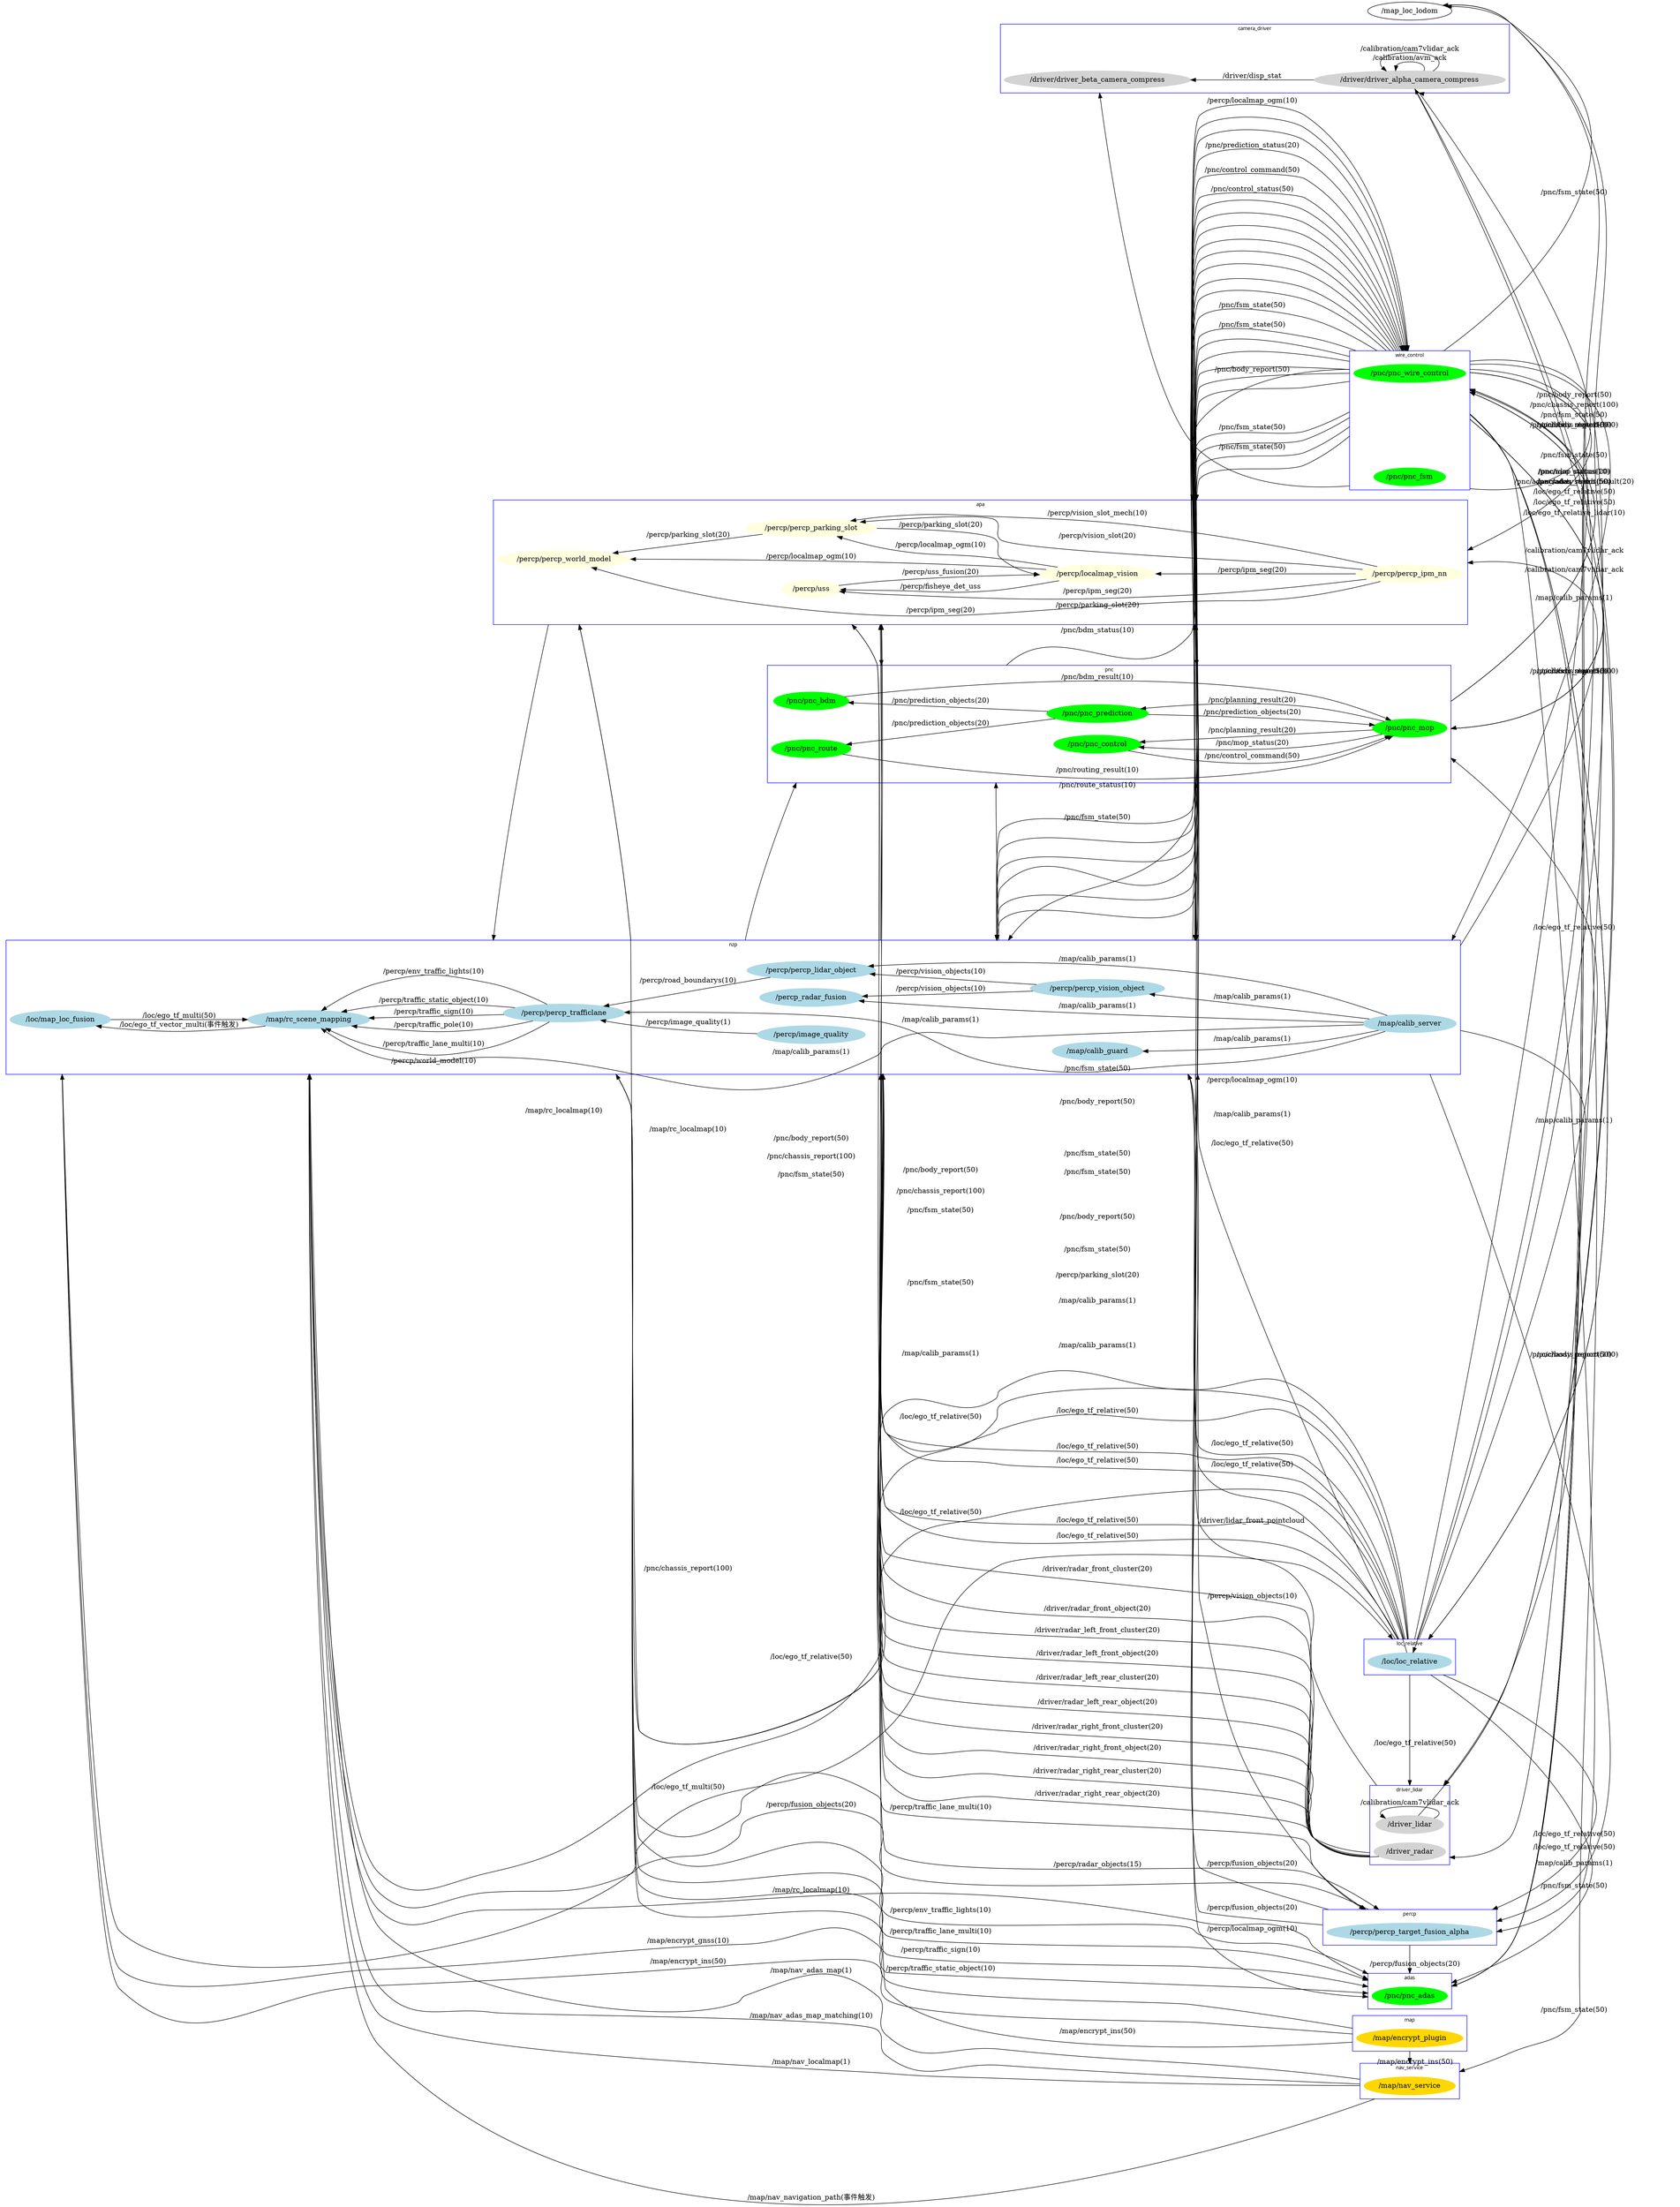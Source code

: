 // ADCU Topology
digraph {
    rankdir=RL;
    graph [fontsize=10 fontname="Verdana" compound=true];
	subgraph cluster_0 {
	    node [color=lightgrey style=filled]
		"/driver/driver_beta_camera_compress" [shape=ellipse]
		"/driver/driver_alpha_camera_compress" [shape=ellipse]
		"/driver/driver_alpha_camera_compress" -> "/driver/driver_alpha_camera_compress" [label="/calibration/avm_ack"]
		"/driver/driver_alpha_camera_compress" -> "/driver/driver_alpha_camera_compress" [label="/calibration/cam7vlidar_ack"]
		"/driver/driver_alpha_camera_compress" -> "/driver/driver_beta_camera_compress" [label="/driver/disp_stat"]
		color=blue;
		label=camera_driver
	}
	subgraph cluster_1 {
	    node [color=lightgrey style=filled]
		"/driver_lidar" [shape=ellipse]
		"/driver_radar" [shape=ellipse]
		"/driver_lidar" -> "/driver_lidar" [label="/calibration/cam7vlidar_ack"]
		color=blue;
		label=driver_lidar
	}
	subgraph cluster_2 {
	    node [color=lightblue style=filled]
		"/loc/loc_relative" [shape=ellipse]
		color=blue;
		label=loc_relative
	}
	subgraph cluster_3 {
	    node [color=lightblue style=filled]
		"/map/rc_scene_mapping" [shape=ellipse]
		"/percp/percp_trafficlane" [shape=ellipse]
		"/percp/image_quality" [shape=ellipse]
		"/map/calib_server" [shape=ellipse]
		"/percp/percp_vision_object" [shape=ellipse]
		"/map/calib_guard" [shape=ellipse]
		"/percp_radar_fusion" [shape=ellipse]
		"/loc/map_loc_fusion" [shape=ellipse]
		"/percp/percp_lidar_object" [shape=ellipse]
		"/map/rc_scene_mapping" -> "/loc/map_loc_fusion" [label="/loc/ego_tf_vector_multi(事件触发)"]
		"/map/calib_server" -> "/map/calib_guard" [label="/map/calib_params(1)"]
		"/loc/map_loc_fusion" -> "/map/rc_scene_mapping" [label="/loc/ego_tf_multi(50)"]
		"/map/calib_server" -> "/map/rc_scene_mapping" [label="/map/calib_params(1)"]
		"/percp/percp_trafficlane" -> "/map/rc_scene_mapping" [label="/percp/env_traffic_lights(10)"]
		"/percp/percp_trafficlane" -> "/map/rc_scene_mapping" [label="/percp/traffic_lane_multi(10)"]
		"/percp/percp_trafficlane" -> "/map/rc_scene_mapping" [label="/percp/traffic_pole(10)"]
		"/percp/percp_trafficlane" -> "/map/rc_scene_mapping" [label="/percp/traffic_sign(10)"]
		"/percp/percp_trafficlane" -> "/map/rc_scene_mapping" [label="/percp/traffic_static_object(10)"]
		"/map/calib_server" -> "/percp/percp_trafficlane" [label="/map/calib_params(1)"]
		"/percp/image_quality" -> "/percp/percp_trafficlane" [label="/percp/image_quality(1)"]
		"/map/calib_server" -> "/percp/percp_vision_object" [label="/map/calib_params(1)"]
		"/map/calib_server" -> "/percp_radar_fusion" [label="/map/calib_params(1)"]
		"/percp/percp_vision_object" -> "/percp_radar_fusion" [label="/percp/vision_objects(10)"]
	    "/map/calib_server" -> "/percp/percp_lidar_object" [label="/map/calib_params(1)"]
	    "/percp/percp_vision_object" -> "/percp/percp_lidar_object" [label="/percp/vision_objects(10)"]
	    "/percp/percp_lidar_object" -> "/percp/percp_trafficlane" [label="/percp/road_boundarys(10)"]
		color=blue;
		label=nzp
	}

	subgraph cluster_4 {
	    node [color=gold style=filled]
		"/map/encrypt_plugin" [shape=ellipse]
		color=blue;
		label=map
	}
	subgraph cluster_5 {
	    node [color=gold style=filled]
		"/map/nav_service" [shape=ellipse]
		color=blue;
		label=nav_service
	}
	subgraph cluster_6 {
	    node [color=lightyellow style=filled]
		"/percp/percp_world_model" [shape=ellipse]
		"/percp/localmap_vision" [shape=ellipse]
		"/percp/uss" [shape=ellipse]
		"/percp/percp_parking_slot" [shape=ellipse]
		"/percp/percp_ipm_nn" [shape=ellipse]
		"/percp/percp_ipm_nn" -> "/percp/localmap_vision" [label="/percp/ipm_seg(20)"]
		"/percp/percp_parking_slot" -> "/percp/localmap_vision" [label="/percp/parking_slot(20)"]
		"/percp/uss" -> "/percp/localmap_vision" [label="/percp/uss_fusion(20)"]
		"/percp/localmap_vision" -> "/percp/percp_parking_slot" [label="/percp/localmap_ogm(10)"]
		"/percp/percp_ipm_nn" -> "/percp/percp_parking_slot" [label="/percp/vision_slot(20)"]
		"/percp/percp_ipm_nn" -> "/percp/percp_parking_slot" [label="/percp/vision_slot_mech(10)"]
		"/percp/percp_ipm_nn" -> "/percp/percp_world_model" [label="/percp/ipm_seg(20)"]
		"/percp/localmap_vision" -> "/percp/percp_world_model" [label="/percp/localmap_ogm(10)"]
		"/percp/percp_parking_slot" -> "/percp/percp_world_model" [label="/percp/parking_slot(20)"]
		"/percp/localmap_vision" -> "/percp/uss" [label="/percp/fisheye_det_uss"]
		"/percp/percp_ipm_nn" -> "/percp/uss" [label="/percp/ipm_seg(20)"]
		color=blue;
		label=apa
	}
	subgraph cluster_7 {
	    node [color=lightblue style=filled]
		"/percp/percp_target_fusion_alpha" [shape=ellipse]
		color=blue;
		label=percp
	}
	subgraph cluster_8 {
	    node [color=green style=filled]
		"/pnc/pnc_adas" [shape=ellipse]
		color=blue;
		label=adas
	}
	subgraph cluster_9 {
	    node [color=green style=filled]
		"/pnc/pnc_mop" [shape=ellipse]
		"/pnc/pnc_bdm" [shape=ellipse]
		"/pnc/pnc_prediction" [shape=ellipse]
		"/pnc/pnc_control" [shape=ellipse]
		"/pnc/pnc_route" [shape=ellipse]
		"/pnc/pnc_prediction" -> "/pnc/pnc_bdm" [label="/pnc/prediction_objects(20)"]
		"/pnc/pnc_mop" -> "/pnc/pnc_control" [label="/pnc/mop_status(20)"]
		"/pnc/pnc_mop" -> "/pnc/pnc_control" [label="/pnc/planning_result(20)"]
		"/pnc/pnc_bdm" -> "/pnc/pnc_mop" [label="/pnc/bdm_result(10)"]
		"/pnc/pnc_control" -> "/pnc/pnc_mop" [label="/pnc/control_command(50)"]
		"/pnc/pnc_prediction" -> "/pnc/pnc_mop" [label="/pnc/prediction_objects(20)"]
		"/pnc/pnc_route" -> "/pnc/pnc_mop" [label="/pnc/routing_result(10)"]
		"/pnc/pnc_mop" -> "/pnc/pnc_prediction" [label="/pnc/planning_result(20)"]
		"/pnc/pnc_prediction" -> "/pnc/pnc_route" [label="/pnc/prediction_objects(20)"]
		color=blue;
		label=pnc
	}
	subgraph cluster_10 {
	    node [color=green style=filled]
		"/pnc/pnc_wire_control" [shape=ellipse]
		"/pnc/pnc_fsm" [shape=ellipse]
		color=blue;
		label=wire_control
	}
	edge[constraint=false];
	"/driver_lidar" -> "/driver/driver_alpha_camera_compress" [label="/calibration/cam7vlidar_ack" ltail=cluster_0 lhead=cluster_1]
	"/pnc/pnc_fsm" -> "/driver/driver_alpha_camera_compress" [label="/pnc/fsm_state(50)" ltail=cluster_10 lhead=cluster_0]
	"/pnc/pnc_fsm" -> "/driver/driver_beta_camera_compress" [label="/pnc/fsm_state(50)" ltail=cluster_10 lhead=cluster_0]
	"/driver/driver_alpha_camera_compress" -> "/driver_lidar" [label="/calibration/cam7vlidar_ack" ltail=cluster_0 lhead=cluster_1]
	"/loc/loc_relative" -> "/driver_lidar" [label="/loc/ego_tf_relative(50)" ltail=cluster_2 lhead=cluster_1]
	"/map/calib_server" -> "/driver_lidar" [label="/map/calib_params(1)" ltail=cluster_3 lhead=cluster_1]
	"/pnc/pnc_wire_control" -> "/driver_radar" [label="/pnc/body_report(50)" ltail=cluster_10 lhead=cluster_1]
	"/loc/map_loc_fusion" -> "/loc/loc_relative" [label="/loc/ego_tf_multi(50)" ltail=cluster_3 lhead=cluster_2]
	"/map_loc_lodom" -> "/loc/loc_relative" [label="/loc/ego_tf_relative_lidar(10)"]
	"/pnc/pnc_wire_control" -> "/loc/loc_relative" [label="/pnc/body_report(50)" ltail=cluster_10 lhead=cluster_2]
	"/pnc/pnc_wire_control" -> "/loc/loc_relative" [label="/pnc/chassis_report(100)" ltail=cluster_10 lhead=cluster_2]
	"/map/encrypt_plugin" -> "/loc/map_loc_fusion" [label="/map/encrypt_gnss(10)" ltail=cluster_4 lhead=cluster_3]
	"/map/encrypt_plugin" -> "/loc/map_loc_fusion" [label="/map/encrypt_ins(50)" ltail=cluster_4 lhead=cluster_3]
	"/pnc/pnc_wire_control" -> "/loc/map_loc_fusion" [label="/pnc/chassis_report(100)" ltail=cluster_10 lhead=cluster_3]
	"/driver_lidar" -> "/map/calib_guard" [label="/driver/lidar_front_pointcloud" ltail=cluster_1 lhead=cluster_3]
	"/loc/loc_relative" -> "/map/calib_guard" [label="/loc/ego_tf_relative(50)" ltail=cluster_2 lhead=cluster_3]
	"/percp/percp_target_fusion_alpha" -> "/map/calib_guard" [label="/percp/fusion_objects(20)" ltail=cluster_7 lhead=cluster_3]
	"/pnc/pnc_wire_control" -> "/map/calib_guard" [label="/pnc/fsm_state(50)" ltail=cluster_10 lhead=cluster_3]
	"/pnc/pnc_wire_control" -> "/map/calib_server" [label="/pnc/chassis_report(100)" ltail=cluster_10 lhead=cluster_3]
	"/map/encrypt_plugin" -> "/map/nav_service" [label="/map/encrypt_ins(50)" ltail=cluster_4 lhead=cluster_5]
	"/pnc/pnc_wire_control" -> "/map/nav_service" [label="/pnc/fsm_state(50)" ltail=cluster_10 lhead=cluster_5]
	"/loc/loc_relative" -> "/map/rc_scene_mapping" [label="/loc/ego_tf_relative(50)" ltail=cluster_2 lhead=cluster_3]
	"/map/nav_service" -> "/map/rc_scene_mapping" [label="/map/nav_adas_map(1)" ltail=cluster_5 lhead=cluster_3]
	"/map/nav_service" -> "/map/rc_scene_mapping" [label="/map/nav_adas_map_matching(10)" ltail=cluster_5 lhead=cluster_3]
	"/map/nav_service" -> "/map/rc_scene_mapping" [label="/map/nav_localmap(1)" ltail=cluster_5 lhead=cluster_3]
	"/map/nav_service" -> "/map/rc_scene_mapping" [label="/map/nav_navigation_path(事件触发)" ltail=cluster_5 lhead=cluster_3]
	"/percp/percp_target_fusion_alpha" -> "/map/rc_scene_mapping" [label="/percp/fusion_objects(20)" ltail=cluster_7 lhead=cluster_3]
	"/percp/percp_world_model" -> "/map/rc_scene_mapping" [label="/percp/world_model(10)" ltail=cluster_6 lhead=cluster_3]
	"/pnc/pnc_wire_control" -> "/map/rc_scene_mapping" [label="/pnc/body_report(50)" ltail=cluster_10 lhead=cluster_3]
	"/pnc/pnc_wire_control" -> "/map/rc_scene_mapping" [label="/pnc/chassis_report(100)" ltail=cluster_10 lhead=cluster_3]
	"/pnc/pnc_wire_control" -> "/map/rc_scene_mapping" [label="/pnc/fsm_state(50)" ltail=cluster_10 lhead=cluster_3]
	"/loc/loc_relative" -> "/map_loc_lodom" [label="/loc/ego_tf_relative(50)" ltail=cluster_2]
	"/pnc/pnc_wire_control" -> "/map_loc_lodom" [label="/pnc/fsm_state(50)" ltail=cluster_10]
	"/loc/loc_relative" -> "/percp/image_quality" [label="/loc/ego_tf_relative(50)" ltail=cluster_2 lhead=cluster_3]
	"/pnc/pnc_wire_control" -> "/percp/image_quality" [label="/pnc/fsm_state(50)" ltail=cluster_10 lhead=cluster_3]
	"/loc/loc_relative" -> "/percp/localmap_vision" [label="/loc/ego_tf_relative(50)" ltail=cluster_2 lhead=cluster_6]
	"/map/calib_server" -> "/percp/localmap_vision" [label="/map/calib_params(1)" ltail=cluster_3 lhead=cluster_6]
	"/pnc/pnc_wire_control" -> "/percp/localmap_vision" [label="/pnc/body_report(50)" ltail=cluster_10 lhead=cluster_6]
	"/pnc/pnc_wire_control" -> "/percp/localmap_vision" [label="/pnc/fsm_state(50)" ltail=cluster_10 lhead=cluster_6]
	"/map/calib_server" -> "/percp/percp_ipm_nn" [label="/map/calib_params(1)" ltail=cluster_3 lhead=cluster_6]
	"/pnc/pnc_wire_control" -> "/percp/percp_ipm_nn" [label="/pnc/fsm_state(50)" ltail=cluster_10 lhead=cluster_6]
	"/loc/loc_relative" -> "/percp/percp_lidar_object" [label="/loc/ego_tf_relative(50)" ltail=cluster_2 lhead=cluster_3]
	"/pnc/pnc_wire_control" -> "/percp/percp_lidar_object" [label="/pnc/body_report(50)" ltail=cluster_10 lhead=cluster_3]
	"/pnc/pnc_wire_control" -> "/percp/percp_lidar_object" [label="/pnc/fsm_state(50)" ltail=cluster_10 lhead=cluster_3]
	"/loc/loc_relative" -> "/percp/percp_parking_slot" [label="/loc/ego_tf_relative(50)" ltail=cluster_2 lhead=cluster_6]
	"/map/calib_server" -> "/percp/percp_parking_slot" [label="/map/calib_params(1)" ltail=cluster_3 lhead=cluster_6]
	"/map/encrypt_plugin" -> "/percp/percp_parking_slot" [label="/map/encrypt_ins(50)" ltail=cluster_4 lhead=cluster_6]
	"/pnc/pnc_wire_control" -> "/percp/percp_parking_slot" [label="/pnc/body_report(50)" ltail=cluster_10 lhead=cluster_6]
	"/pnc/pnc_wire_control" -> "/percp/percp_parking_slot" [label="/pnc/fsm_state(50)" ltail=cluster_10 lhead=cluster_6]
	"/loc/loc_relative" -> "/percp/percp_target_fusion_alpha" [label="/loc/ego_tf_relative(50)" ltail=cluster_2 lhead=cluster_7]
	"/map/calib_server" -> "/percp/percp_target_fusion_alpha" [label="/map/calib_params(1)" ltail=cluster_3 lhead=cluster_7]
	"/percp_radar_fusion" -> "/percp/percp_target_fusion_alpha" [label="/percp/radar_objects(15)" ltail=cluster_3 lhead=cluster_7]
	"/percp/percp_trafficlane" -> "/percp/percp_target_fusion_alpha" [label="/percp/traffic_lane_multi(10)" ltail=cluster_3 lhead=cluster_7]
	"/percp/percp_vision_object" -> "/percp/percp_target_fusion_alpha" [label="/percp/vision_objects(10)" ltail=cluster_3 lhead=cluster_7]
	"/pnc/pnc_wire_control" -> "/percp/percp_target_fusion_alpha" [label="/pnc/fsm_state(50)" ltail=cluster_10 lhead=cluster_7]
	"/loc/loc_relative" -> "/percp/percp_trafficlane" [label="/loc/ego_tf_relative(50)" ltail=cluster_2 lhead=cluster_3]
	"/pnc/pnc_wire_control" -> "/percp/percp_trafficlane" [label="/pnc/body_report(50)" ltail=cluster_10 lhead=cluster_3]
	"/pnc/pnc_wire_control" -> "/percp/percp_trafficlane" [label="/pnc/chassis_report(100)" ltail=cluster_10 lhead=cluster_3]
	"/pnc/pnc_wire_control" -> "/percp/percp_trafficlane" [label="/pnc/fsm_state(50)" ltail=cluster_10 lhead=cluster_3]
	"/loc/loc_relative" -> "/percp/percp_vision_object" [label="/loc/ego_tf_relative(50)" ltail=cluster_2 lhead=cluster_3]
	"/pnc/pnc_wire_control" -> "/percp/percp_vision_object" [label="/pnc/fsm_state(50)" ltail=cluster_10 lhead=cluster_3]
	"/loc/loc_relative" -> "/percp/percp_world_model" [label="/loc/ego_tf_relative(50)" ltail=cluster_10 lhead=cluster_6]
	"/map/calib_server" -> "/percp/percp_world_model" [label="/map/calib_params(1)" ltail=cluster_3 lhead=cluster_6]
	"/pnc/pnc_wire_control" -> "/percp/percp_world_model" [label="/pnc/fsm_state(50)" ltail=cluster_10 lhead=cluster_6]
	"/loc/loc_relative" -> "/percp/uss" [label="/loc/ego_tf_relative(50)" ltail=cluster_2 lhead=cluster_6]
	"/map/calib_server" -> "/percp/uss" [label="/map/calib_params(1)" ltail=cluster_3 lhead=cluster_6]
	"/pnc/pnc_wire_control" -> "/percp/uss" [label="/pnc/fsm_state(50)" ltail=cluster_10 lhead=cluster_6]
	"/driver_radar" -> "/percp_radar_fusion" [label="/driver/radar_front_cluster(20)" ltail=cluster_1 lhead=cluster_3]
	"/driver_radar" -> "/percp_radar_fusion" [label="/driver/radar_front_object(20)" ltail=cluster_10 lhead=cluster_3]
	"/driver_radar" -> "/percp_radar_fusion" [label="/driver/radar_left_front_cluster(20)" ltail=cluster_1 lhead=cluster_3]
	"/driver_radar" -> "/percp_radar_fusion" [label="/driver/radar_left_front_object(20)" ltail=cluster_1 lhead=cluster_3]
	"/driver_radar" -> "/percp_radar_fusion" [label="/driver/radar_left_rear_cluster(20)" ltail=cluster_1 lhead=cluster_3]
	"/driver_radar" -> "/percp_radar_fusion" [label="/driver/radar_left_rear_object(20)" ltail=cluster_1 lhead=cluster_3]
	"/driver_radar" -> "/percp_radar_fusion" [label="/driver/radar_right_front_cluster(20)" ltail=cluster_1 lhead=cluster_3]
	"/driver_radar" -> "/percp_radar_fusion" [label="/driver/radar_right_front_object(20)" ltail=cluster_1 lhead=cluster_3]
	"/driver_radar" -> "/percp_radar_fusion" [label="/driver/radar_right_rear_cluster(20)" ltail=cluster_1 lhead=cluster_3]
	"/driver_radar" -> "/percp_radar_fusion" [label="/driver/radar_right_rear_object(20)" ltail=cluster_1 lhead=cluster_3]
	"/loc/loc_relative" -> "/percp_radar_fusion" [label="/loc/ego_tf_relative(50)" ltail=cluster_2 lhead=cluster_3]
	"/pnc/pnc_wire_control" -> "/percp_radar_fusion" [label="/pnc/fsm_state(50)" ltail=cluster_10 lhead=cluster_3]
	"/loc/loc_relative" -> "/pnc/pnc_adas" [label="/loc/ego_tf_relative(50)" ltail=cluster_2 lhead=cluster_8]
	"/map/rc_scene_mapping" -> "/pnc/pnc_adas" [label="/map/rc_localmap(10)" ltail=cluster_3 lhead=cluster_8]
	"/percp/percp_trafficlane" -> "/pnc/pnc_adas" [label="/percp/env_traffic_lights(10)" ltail=cluster_3 lhead=cluster_8]
	"/percp/percp_target_fusion_alpha" -> "/pnc/pnc_adas" [label="/percp/fusion_objects(20)" ltail=cluster_7 lhead=cluster_8]
	"/percp/localmap_vision" -> "/pnc/pnc_adas" [label="/percp/localmap_ogm(10)" ltail=cluster_6 lhead=cluster_8]
	"/percp/percp_trafficlane" -> "/pnc/pnc_adas" [label="/percp/traffic_lane_multi(10)" ltail=cluster_3 lhead=cluster_8]
	"/percp/percp_trafficlane" -> "/pnc/pnc_adas" [label="/percp/traffic_sign(10)" ltail=cluster_3 lhead=cluster_8]
	"/percp/percp_trafficlane" -> "/pnc/pnc_adas" [label="/percp/traffic_static_object(10)" ltail=cluster_3 lhead=cluster_8]
	"/pnc/pnc_wire_control" -> "/pnc/pnc_adas" [label="/pnc/body_report(50)" ltail=cluster_10 lhead=cluster_8]
	"/pnc/pnc_wire_control" -> "/pnc/pnc_adas" [label="/pnc/chassis_report(100)" ltail=cluster_10 lhead=cluster_8]
	"/pnc/pnc_wire_control" -> "/pnc/pnc_adas" [label="/pnc/fsm_state(50)" ltail=cluster_10 lhead=cluster_8]
	"/loc/loc_relative" -> "/pnc/pnc_mop" [label="/loc/ego_tf_relative(50)" ltail=cluster_2 lhead=cluster_9]
	"/percp/localmap_vision" -> "/pnc/pnc_mop" [label="/percp/localmap_ogm(10)" ltail=cluster_6 lhead=cluster_9]
	"/percp/percp_parking_slot" -> "/pnc/pnc_mop" [label="/percp/parking_slot(20)" ltail=cluster_6 lhead=cluster_9]
	"/pnc/pnc_wire_control" -> "/pnc/pnc_mop" [label="/pnc/body_report(50)" ltail=cluster_10 lhead=cluster_9]
	"/pnc/pnc_wire_control" -> "/pnc/pnc_mop" [label="/pnc/chassis_report(100)" ltail=cluster_10 lhead=cluster_9]
	"/pnc/pnc_wire_control" -> "/pnc/pnc_mop" [label="/pnc/fsm_state(50)" ltail=cluster_10 lhead=cluster_9]
	"/map/rc_scene_mapping" -> "/pnc/pnc_prediction" [label="/map/rc_localmap(10)" ltail=cluster_3 lhead=cluster_9]
	"/percp/percp_target_fusion_alpha" -> "/pnc/pnc_prediction" [label="/percp/fusion_objects(20)" ltail=cluster_7 lhead=cluster_9]
	"/map/rc_scene_mapping" -> "/pnc/pnc_route" [label="/map/rc_localmap(10)" ltail=cluster_3 lhead=cluster_9]
	"/loc/loc_relative" -> "/pnc/pnc_wire_control" [label="/loc/ego_tf_relative(50)" ltail=cluster_2 lhead=cluster_10]
	"/percp/localmap_vision" -> "/pnc/pnc_wire_control" [label="/percp/localmap_ogm(10)" ltail=cluster_6 lhead=cluster_10]
	"/percp/percp_parking_slot" -> "/pnc/pnc_wire_control" [label="/percp/parking_slot(20)" ltail=cluster_6 lhead=cluster_10]
	"/pnc/pnc_adas" -> "/pnc/pnc_wire_control" [label="/pnc/adas_result(50)" ltail=cluster_8 lhead=cluster_10]
	"/pnc/pnc_adas" -> "/pnc/pnc_wire_control" [label="/pnc/adas_safety_warn_result(20)" ltail=cluster_8 lhead=cluster_10]
	"/pnc/pnc_adas" -> "/pnc/pnc_wire_control" [label="/pnc/adas_status(50)" ltail=cluster_8 lhead=cluster_10]
	"/pnc/pnc_bdm" -> "/pnc/pnc_wire_control" [label="/pnc/bdm_status(10)" ltail=cluster_9 lhead=cluster_10]
	"/pnc/pnc_control" -> "/pnc/pnc_wire_control" [label="/pnc/control_command(50)" ltail=cluster_9 lhead=cluster_10]
	"/pnc/pnc_control" -> "/pnc/pnc_wire_control" [label="/pnc/control_status(50)" ltail=cluster_9 lhead=cluster_10]
	"/pnc/pnc_mop" -> "/pnc/pnc_wire_control" [label="/pnc/idm_status(10)" ltail=cluster_9 lhead=cluster_10]
	"/pnc/pnc_mop" -> "/pnc/pnc_wire_control" [label="/pnc/mop_status(20)" ltail=cluster_9 lhead=cluster_10]
	"/pnc/pnc_prediction" -> "/pnc/pnc_wire_control" [label="/pnc/prediction_status(20)" ltail=cluster_9 lhead=cluster_10]
	"/pnc/pnc_route" -> "/pnc/pnc_wire_control" [label="/pnc/route_status(10)" ltail=cluster_9 lhead=cluster_10]
}
